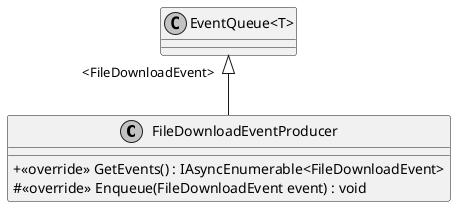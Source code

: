 @startuml
skinparam monochrome true
skinparam ClassAttributeIconSize 0

class FileDownloadEventProducer {
    + <<override>> GetEvents() : IAsyncEnumerable<FileDownloadEvent>
    # <<override>> Enqueue(FileDownloadEvent event) : void
}
class "EventQueue<T>" {
}
"EventQueue<T>" "<FileDownloadEvent>" <|-- FileDownloadEventProducer
@enduml
